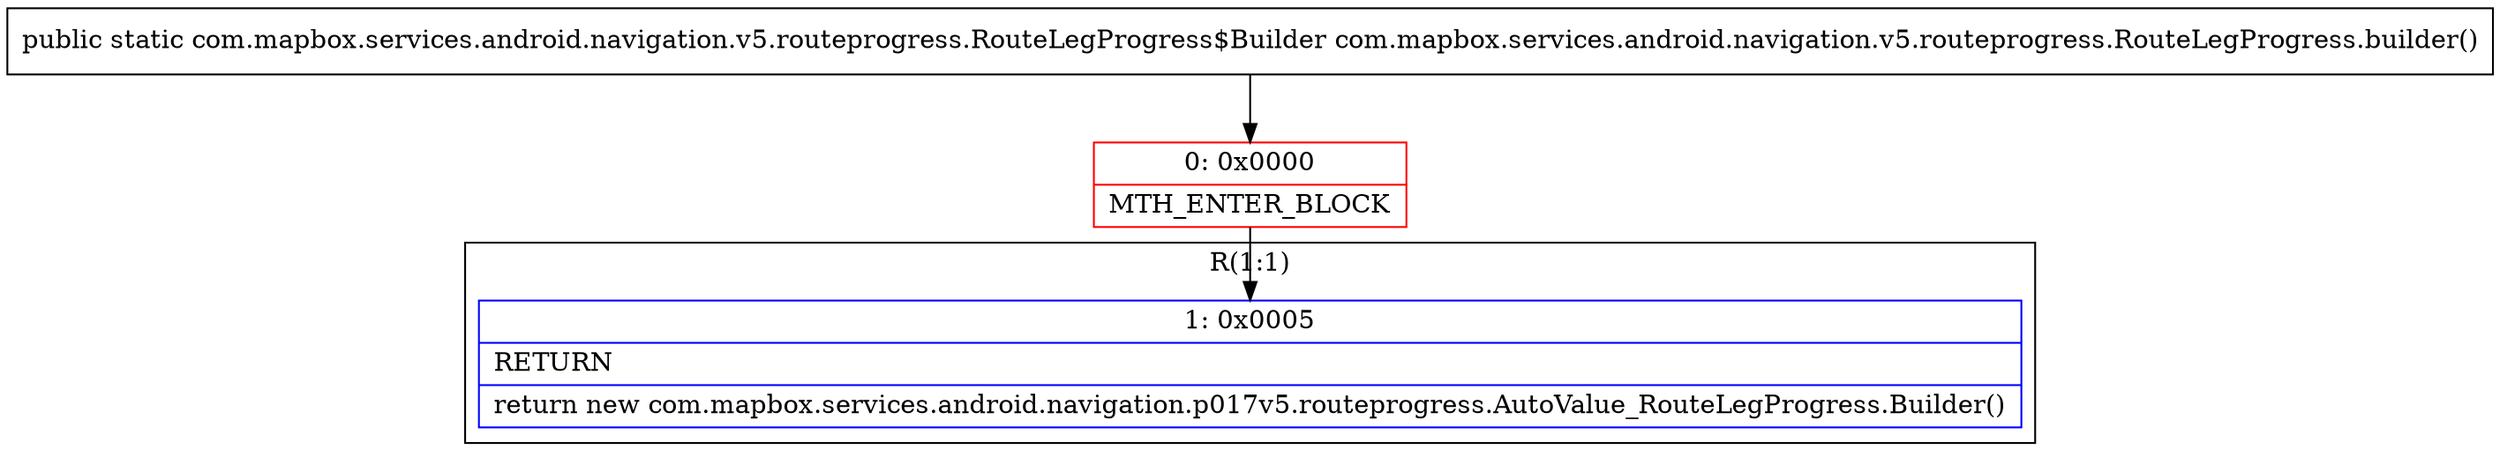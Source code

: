digraph "CFG forcom.mapbox.services.android.navigation.v5.routeprogress.RouteLegProgress.builder()Lcom\/mapbox\/services\/android\/navigation\/v5\/routeprogress\/RouteLegProgress$Builder;" {
subgraph cluster_Region_1734607849 {
label = "R(1:1)";
node [shape=record,color=blue];
Node_1 [shape=record,label="{1\:\ 0x0005|RETURN\l|return new com.mapbox.services.android.navigation.p017v5.routeprogress.AutoValue_RouteLegProgress.Builder()\l}"];
}
Node_0 [shape=record,color=red,label="{0\:\ 0x0000|MTH_ENTER_BLOCK\l}"];
MethodNode[shape=record,label="{public static com.mapbox.services.android.navigation.v5.routeprogress.RouteLegProgress$Builder com.mapbox.services.android.navigation.v5.routeprogress.RouteLegProgress.builder() }"];
MethodNode -> Node_0;
Node_0 -> Node_1;
}

